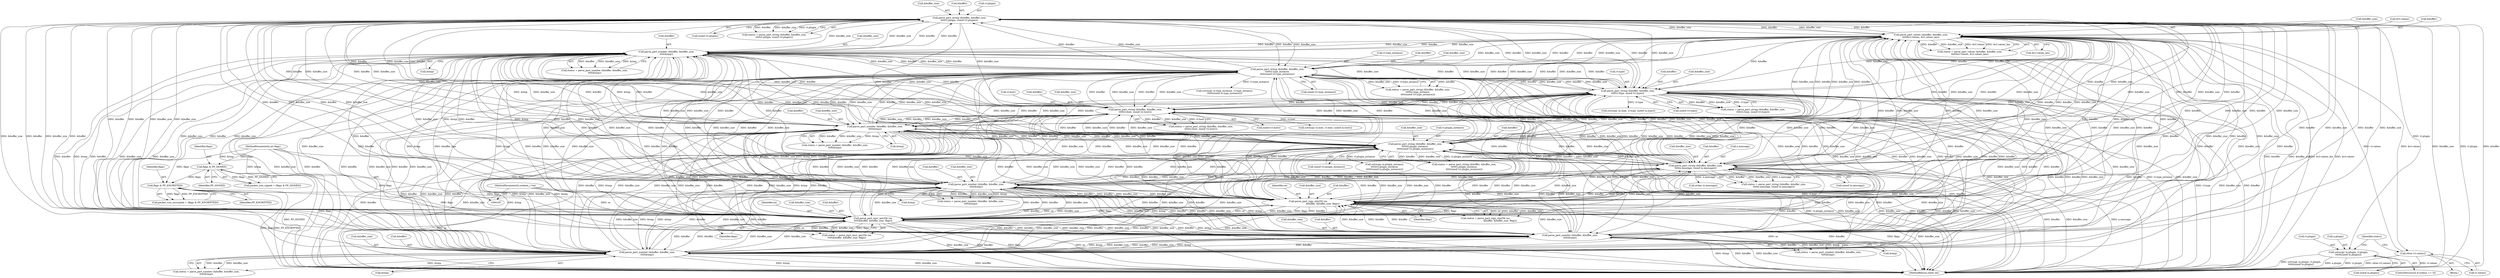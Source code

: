 digraph "0_collectd_b589096f907052b3a4da2b9ccc9b0e2e888dfc18@API" {
"1000566" [label="(Call,sstrncpy (n.plugin, vl.plugin,\n\t\t\t\t\t\tsizeof (n.plugin)))"];
"1000550" [label="(Call,parse_part_string (&buffer, &buffer_size,\n\t\t\t\t\tvl.plugin, sizeof (vl.plugin)))"];
"1000348" [label="(Call,parse_part_values (&buffer, &buffer_size,\n\t\t\t\t\t&vl.values, &vl.values_len))"];
"1000460" [label="(Call,parse_part_number (&buffer, &buffer_size,\n\t\t\t\t\t&tmp))"];
"1000655" [label="(Call,parse_part_string (&buffer, &buffer_size,\n\t\t\t\t\tvl.type_instance,\n\t\t\t\t\tsizeof (vl.type_instance)))"];
"1000620" [label="(Call,parse_part_string (&buffer, &buffer_size,\n\t\t\t\t\tvl.type, sizeof (vl.type)))"];
"1000515" [label="(Call,parse_part_string (&buffer, &buffer_size,\n\t\t\t\t\tvl.host, sizeof (vl.host)))"];
"1000386" [label="(Call,parse_part_number (&buffer, &buffer_size,\n\t\t\t\t\t&tmp))"];
"1000489" [label="(Call,parse_part_number (&buffer, &buffer_size,\n\t\t\t\t\t&tmp))"];
"1000218" [label="(Call,parse_part_encr_aes256 (se,\n\t\t\t\t\t&buffer, &buffer_size, flags))"];
"1000281" [label="(Call,parse_part_sign_sha256 (se,\n                                        &buffer, &buffer_size, flags))"];
"1000106" [label="(MethodParameterIn,sockent_t *se)"];
"1000770" [label="(Call,parse_part_number (&buffer, &buffer_size,\n\t\t\t\t\t&tmp))"];
"1000690" [label="(Call,parse_part_string (&buffer, &buffer_size,\n\t\t\t\t\tn.message, sizeof (n.message)))"];
"1000585" [label="(Call,parse_part_string (&buffer, &buffer_size,\n\t\t\t\t\tvl.plugin_instance,\n\t\t\t\t\tsizeof (vl.plugin_instance)))"];
"1000422" [label="(Call,parse_part_number (&buffer, &buffer_size,\n\t\t\t\t\t&tmp))"];
"1000127" [label="(Call,flags & PP_ENCRYPTED)"];
"1000121" [label="(Call,flags & PP_SIGNED)"];
"1000109" [label="(MethodParameterIn,int flags)"];
"1000370" [label="(Call,sfree (vl.values))"];
"1000513" [label="(Call,status = parse_part_string (&buffer, &buffer_size,\n\t\t\t\t\tvl.host, sizeof (vl.host)))"];
"1000371" [label="(Call,vl.values)"];
"1000353" [label="(Call,&vl.values)"];
"1000125" [label="(Call,packet_was_encrypted = (flags & PP_ENCRYPTED))"];
"1000219" [label="(Identifier,se)"];
"1000653" [label="(Call,status = parse_part_string (&buffer, &buffer_size,\n\t\t\t\t\tvl.type_instance,\n\t\t\t\t\tsizeof (vl.type_instance)))"];
"1000420" [label="(Call,status = parse_part_number (&buffer, &buffer_size,\n\t\t\t\t\t&tmp))"];
"1000458" [label="(Call,status = parse_part_number (&buffer, &buffer_size,\n\t\t\t\t\t&tmp))"];
"1000492" [label="(Call,&buffer_size)"];
"1000389" [label="(Call,&buffer_size)"];
"1000222" [label="(Call,&buffer_size)"];
"1000281" [label="(Call,parse_part_sign_sha256 (se,\n                                        &buffer, &buffer_size, flags))"];
"1000123" [label="(Identifier,PP_SIGNED)"];
"1000515" [label="(Call,parse_part_string (&buffer, &buffer_size,\n\t\t\t\t\tvl.host, sizeof (vl.host)))"];
"1000636" [label="(Call,sstrncpy (n.type, vl.type, sizeof (n.type)))"];
"1000220" [label="(Call,&buffer)"];
"1000558" [label="(Call,sizeof (vl.plugin))"];
"1000585" [label="(Call,parse_part_string (&buffer, &buffer_size,\n\t\t\t\t\tvl.plugin_instance,\n\t\t\t\t\tsizeof (vl.plugin_instance)))"];
"1000588" [label="(Call,&buffer_size)"];
"1000386" [label="(Call,parse_part_number (&buffer, &buffer_size,\n\t\t\t\t\t&tmp))"];
"1000349" [label="(Call,&buffer)"];
"1000658" [label="(Call,&buffer_size)"];
"1000279" [label="(Call,status = parse_part_sign_sha256 (se,\n                                        &buffer, &buffer_size, flags))"];
"1000548" [label="(Call,status = parse_part_string (&buffer, &buffer_size,\n\t\t\t\t\tvl.plugin, sizeof (vl.plugin)))"];
"1000567" [label="(Call,n.plugin)"];
"1000460" [label="(Call,parse_part_number (&buffer, &buffer_size,\n\t\t\t\t\t&tmp))"];
"1000593" [label="(Call,sizeof (vl.plugin_instance))"];
"1000106" [label="(MethodParameterIn,sockent_t *se)"];
"1000516" [label="(Call,&buffer)"];
"1000487" [label="(Call,status = parse_part_number (&buffer, &buffer_size,\n\t\t\t\t\t&tmp))"];
"1000553" [label="(Call,&buffer_size)"];
"1000129" [label="(Identifier,PP_ENCRYPTED)"];
"1000770" [label="(Call,parse_part_number (&buffer, &buffer_size,\n\t\t\t\t\t&tmp))"];
"1000494" [label="(Call,&tmp)"];
"1000518" [label="(Call,&buffer_size)"];
"1000771" [label="(Call,&buffer)"];
"1000346" [label="(Call,status = parse_part_values (&buffer, &buffer_size,\n\t\t\t\t\t&vl.values, &vl.values_len))"];
"1000427" [label="(Call,&tmp)"];
"1000623" [label="(Call,&buffer_size)"];
"1000698" [label="(Call,sizeof (n.message))"];
"1000152" [label="(Identifier,status)"];
"1000119" [label="(Call,packet_was_signed = (flags & PP_SIGNED))"];
"1000384" [label="(Call,status = parse_part_number (&buffer, &buffer_size,\n\t\t\t\t\t&tmp))"];
"1000224" [label="(Identifier,flags)"];
"1000573" [label="(Call,sizeof (n.plugin))"];
"1000562" [label="(ControlStructure,if (status == 0))"];
"1000218" [label="(Call,parse_part_encr_aes256 (se,\n\t\t\t\t\t&buffer, &buffer_size, flags))"];
"1000285" [label="(Call,&buffer_size)"];
"1000121" [label="(Call,flags & PP_SIGNED)"];
"1000590" [label="(Call,vl.plugin_instance)"];
"1000283" [label="(Call,&buffer)"];
"1000345" [label="(Block,)"];
"1000586" [label="(Call,&buffer)"];
"1000422" [label="(Call,parse_part_number (&buffer, &buffer_size,\n\t\t\t\t\t&tmp))"];
"1000817" [label="(MethodReturn,static int)"];
"1000663" [label="(Call,sizeof (vl.type_instance))"];
"1000551" [label="(Call,&buffer)"];
"1000425" [label="(Call,&buffer_size)"];
"1000370" [label="(Call,sfree (vl.values))"];
"1000601" [label="(Call,sstrncpy (n.plugin_instance,\n\t\t\t\t\t\tvl.plugin_instance,\n\t\t\t\t\t\tsizeof (n.plugin_instance)))"];
"1000523" [label="(Call,sizeof (vl.host))"];
"1000660" [label="(Call,vl.type_instance)"];
"1000583" [label="(Call,status = parse_part_string (&buffer, &buffer_size,\n\t\t\t\t\tvl.plugin_instance,\n\t\t\t\t\tsizeof (vl.plugin_instance)))"];
"1000348" [label="(Call,parse_part_values (&buffer, &buffer_size,\n\t\t\t\t\t&vl.values, &vl.values_len))"];
"1000520" [label="(Call,vl.host)"];
"1000628" [label="(Call,sizeof (vl.type))"];
"1000693" [label="(Call,&buffer_size)"];
"1000773" [label="(Call,&buffer_size)"];
"1000618" [label="(Call,status = parse_part_string (&buffer, &buffer_size,\n\t\t\t\t\tvl.type, sizeof (vl.type)))"];
"1000351" [label="(Call,&buffer_size)"];
"1000391" [label="(Call,&tmp)"];
"1000555" [label="(Call,vl.plugin)"];
"1000463" [label="(Call,&buffer_size)"];
"1000566" [label="(Call,sstrncpy (n.plugin, vl.plugin,\n\t\t\t\t\t\tsizeof (n.plugin)))"];
"1000745" [label="(Call,strlen (n.message))"];
"1000109" [label="(MethodParameterIn,int flags)"];
"1000570" [label="(Call,vl.plugin)"];
"1000387" [label="(Call,&buffer)"];
"1000423" [label="(Call,&buffer)"];
"1000357" [label="(Call,&vl.values_len)"];
"1000620" [label="(Call,parse_part_string (&buffer, &buffer_size,\n\t\t\t\t\tvl.type, sizeof (vl.type)))"];
"1000655" [label="(Call,parse_part_string (&buffer, &buffer_size,\n\t\t\t\t\tvl.type_instance,\n\t\t\t\t\tsizeof (vl.type_instance)))"];
"1000531" [label="(Call,sstrncpy (n.host, vl.host, sizeof (n.host)))"];
"1000216" [label="(Call,status = parse_part_encr_aes256 (se,\n\t\t\t\t\t&buffer, &buffer_size, flags))"];
"1000550" [label="(Call,parse_part_string (&buffer, &buffer_size,\n\t\t\t\t\tvl.plugin, sizeof (vl.plugin)))"];
"1000625" [label="(Call,vl.type)"];
"1000775" [label="(Call,&tmp)"];
"1000128" [label="(Identifier,flags)"];
"1000621" [label="(Call,&buffer)"];
"1000690" [label="(Call,parse_part_string (&buffer, &buffer_size,\n\t\t\t\t\tn.message, sizeof (n.message)))"];
"1000465" [label="(Call,&tmp)"];
"1000490" [label="(Call,&buffer)"];
"1000287" [label="(Identifier,flags)"];
"1000282" [label="(Identifier,se)"];
"1000691" [label="(Call,&buffer)"];
"1000489" [label="(Call,parse_part_number (&buffer, &buffer_size,\n\t\t\t\t\t&tmp))"];
"1000461" [label="(Call,&buffer)"];
"1000768" [label="(Call,status = parse_part_number (&buffer, &buffer_size,\n\t\t\t\t\t&tmp))"];
"1000122" [label="(Identifier,flags)"];
"1000656" [label="(Call,&buffer)"];
"1000688" [label="(Call,status = parse_part_string (&buffer, &buffer_size,\n\t\t\t\t\tn.message, sizeof (n.message)))"];
"1000671" [label="(Call,sstrncpy (n.type_instance, vl.type_instance,\n\t\t\t\t\t\tsizeof (n.type_instance)))"];
"1000127" [label="(Call,flags & PP_ENCRYPTED)"];
"1000695" [label="(Call,n.message)"];
"1000566" -> "1000562"  [label="AST: "];
"1000566" -> "1000573"  [label="CFG: "];
"1000567" -> "1000566"  [label="AST: "];
"1000570" -> "1000566"  [label="AST: "];
"1000573" -> "1000566"  [label="AST: "];
"1000152" -> "1000566"  [label="CFG: "];
"1000566" -> "1000817"  [label="DDG: sstrncpy (n.plugin, vl.plugin,\n\t\t\t\t\t\tsizeof (n.plugin))"];
"1000566" -> "1000817"  [label="DDG: n.plugin"];
"1000566" -> "1000817"  [label="DDG: vl.plugin"];
"1000550" -> "1000566"  [label="DDG: vl.plugin"];
"1000550" -> "1000548"  [label="AST: "];
"1000550" -> "1000558"  [label="CFG: "];
"1000551" -> "1000550"  [label="AST: "];
"1000553" -> "1000550"  [label="AST: "];
"1000555" -> "1000550"  [label="AST: "];
"1000558" -> "1000550"  [label="AST: "];
"1000548" -> "1000550"  [label="CFG: "];
"1000550" -> "1000817"  [label="DDG: &buffer_size"];
"1000550" -> "1000817"  [label="DDG: vl.plugin"];
"1000550" -> "1000817"  [label="DDG: &buffer"];
"1000550" -> "1000218"  [label="DDG: &buffer"];
"1000550" -> "1000218"  [label="DDG: &buffer_size"];
"1000550" -> "1000281"  [label="DDG: &buffer"];
"1000550" -> "1000281"  [label="DDG: &buffer_size"];
"1000550" -> "1000348"  [label="DDG: &buffer"];
"1000550" -> "1000348"  [label="DDG: &buffer_size"];
"1000550" -> "1000386"  [label="DDG: &buffer"];
"1000550" -> "1000386"  [label="DDG: &buffer_size"];
"1000550" -> "1000422"  [label="DDG: &buffer"];
"1000550" -> "1000422"  [label="DDG: &buffer_size"];
"1000550" -> "1000460"  [label="DDG: &buffer"];
"1000550" -> "1000460"  [label="DDG: &buffer_size"];
"1000550" -> "1000489"  [label="DDG: &buffer"];
"1000550" -> "1000489"  [label="DDG: &buffer_size"];
"1000550" -> "1000515"  [label="DDG: &buffer"];
"1000550" -> "1000515"  [label="DDG: &buffer_size"];
"1000550" -> "1000548"  [label="DDG: &buffer"];
"1000550" -> "1000548"  [label="DDG: &buffer_size"];
"1000550" -> "1000548"  [label="DDG: vl.plugin"];
"1000348" -> "1000550"  [label="DDG: &buffer"];
"1000348" -> "1000550"  [label="DDG: &buffer_size"];
"1000460" -> "1000550"  [label="DDG: &buffer"];
"1000460" -> "1000550"  [label="DDG: &buffer_size"];
"1000655" -> "1000550"  [label="DDG: &buffer"];
"1000655" -> "1000550"  [label="DDG: &buffer_size"];
"1000620" -> "1000550"  [label="DDG: &buffer"];
"1000620" -> "1000550"  [label="DDG: &buffer_size"];
"1000515" -> "1000550"  [label="DDG: &buffer"];
"1000515" -> "1000550"  [label="DDG: &buffer_size"];
"1000386" -> "1000550"  [label="DDG: &buffer"];
"1000386" -> "1000550"  [label="DDG: &buffer_size"];
"1000489" -> "1000550"  [label="DDG: &buffer"];
"1000489" -> "1000550"  [label="DDG: &buffer_size"];
"1000218" -> "1000550"  [label="DDG: &buffer"];
"1000218" -> "1000550"  [label="DDG: &buffer_size"];
"1000281" -> "1000550"  [label="DDG: &buffer"];
"1000281" -> "1000550"  [label="DDG: &buffer_size"];
"1000770" -> "1000550"  [label="DDG: &buffer"];
"1000770" -> "1000550"  [label="DDG: &buffer_size"];
"1000690" -> "1000550"  [label="DDG: &buffer"];
"1000690" -> "1000550"  [label="DDG: &buffer_size"];
"1000585" -> "1000550"  [label="DDG: &buffer"];
"1000585" -> "1000550"  [label="DDG: &buffer_size"];
"1000422" -> "1000550"  [label="DDG: &buffer"];
"1000422" -> "1000550"  [label="DDG: &buffer_size"];
"1000550" -> "1000585"  [label="DDG: &buffer"];
"1000550" -> "1000585"  [label="DDG: &buffer_size"];
"1000550" -> "1000620"  [label="DDG: &buffer"];
"1000550" -> "1000620"  [label="DDG: &buffer_size"];
"1000550" -> "1000655"  [label="DDG: &buffer"];
"1000550" -> "1000655"  [label="DDG: &buffer_size"];
"1000550" -> "1000690"  [label="DDG: &buffer"];
"1000550" -> "1000690"  [label="DDG: &buffer_size"];
"1000550" -> "1000770"  [label="DDG: &buffer"];
"1000550" -> "1000770"  [label="DDG: &buffer_size"];
"1000348" -> "1000346"  [label="AST: "];
"1000348" -> "1000357"  [label="CFG: "];
"1000349" -> "1000348"  [label="AST: "];
"1000351" -> "1000348"  [label="AST: "];
"1000353" -> "1000348"  [label="AST: "];
"1000357" -> "1000348"  [label="AST: "];
"1000346" -> "1000348"  [label="CFG: "];
"1000348" -> "1000817"  [label="DDG: &buffer"];
"1000348" -> "1000817"  [label="DDG: &buffer_size"];
"1000348" -> "1000817"  [label="DDG: &vl.values_len"];
"1000348" -> "1000817"  [label="DDG: &vl.values"];
"1000348" -> "1000218"  [label="DDG: &buffer"];
"1000348" -> "1000218"  [label="DDG: &buffer_size"];
"1000348" -> "1000281"  [label="DDG: &buffer"];
"1000348" -> "1000281"  [label="DDG: &buffer_size"];
"1000348" -> "1000346"  [label="DDG: &buffer"];
"1000348" -> "1000346"  [label="DDG: &buffer_size"];
"1000348" -> "1000346"  [label="DDG: &vl.values"];
"1000348" -> "1000346"  [label="DDG: &vl.values_len"];
"1000460" -> "1000348"  [label="DDG: &buffer"];
"1000460" -> "1000348"  [label="DDG: &buffer_size"];
"1000655" -> "1000348"  [label="DDG: &buffer"];
"1000655" -> "1000348"  [label="DDG: &buffer_size"];
"1000620" -> "1000348"  [label="DDG: &buffer"];
"1000620" -> "1000348"  [label="DDG: &buffer_size"];
"1000515" -> "1000348"  [label="DDG: &buffer"];
"1000515" -> "1000348"  [label="DDG: &buffer_size"];
"1000386" -> "1000348"  [label="DDG: &buffer"];
"1000386" -> "1000348"  [label="DDG: &buffer_size"];
"1000489" -> "1000348"  [label="DDG: &buffer"];
"1000489" -> "1000348"  [label="DDG: &buffer_size"];
"1000218" -> "1000348"  [label="DDG: &buffer"];
"1000218" -> "1000348"  [label="DDG: &buffer_size"];
"1000281" -> "1000348"  [label="DDG: &buffer"];
"1000281" -> "1000348"  [label="DDG: &buffer_size"];
"1000770" -> "1000348"  [label="DDG: &buffer"];
"1000770" -> "1000348"  [label="DDG: &buffer_size"];
"1000690" -> "1000348"  [label="DDG: &buffer"];
"1000690" -> "1000348"  [label="DDG: &buffer_size"];
"1000585" -> "1000348"  [label="DDG: &buffer"];
"1000585" -> "1000348"  [label="DDG: &buffer_size"];
"1000422" -> "1000348"  [label="DDG: &buffer"];
"1000422" -> "1000348"  [label="DDG: &buffer_size"];
"1000370" -> "1000348"  [label="DDG: vl.values"];
"1000348" -> "1000370"  [label="DDG: &vl.values"];
"1000348" -> "1000386"  [label="DDG: &buffer"];
"1000348" -> "1000386"  [label="DDG: &buffer_size"];
"1000348" -> "1000422"  [label="DDG: &buffer"];
"1000348" -> "1000422"  [label="DDG: &buffer_size"];
"1000348" -> "1000460"  [label="DDG: &buffer"];
"1000348" -> "1000460"  [label="DDG: &buffer_size"];
"1000348" -> "1000489"  [label="DDG: &buffer"];
"1000348" -> "1000489"  [label="DDG: &buffer_size"];
"1000348" -> "1000515"  [label="DDG: &buffer"];
"1000348" -> "1000515"  [label="DDG: &buffer_size"];
"1000348" -> "1000585"  [label="DDG: &buffer"];
"1000348" -> "1000585"  [label="DDG: &buffer_size"];
"1000348" -> "1000620"  [label="DDG: &buffer"];
"1000348" -> "1000620"  [label="DDG: &buffer_size"];
"1000348" -> "1000655"  [label="DDG: &buffer"];
"1000348" -> "1000655"  [label="DDG: &buffer_size"];
"1000348" -> "1000690"  [label="DDG: &buffer"];
"1000348" -> "1000690"  [label="DDG: &buffer_size"];
"1000348" -> "1000770"  [label="DDG: &buffer"];
"1000348" -> "1000770"  [label="DDG: &buffer_size"];
"1000460" -> "1000458"  [label="AST: "];
"1000460" -> "1000465"  [label="CFG: "];
"1000461" -> "1000460"  [label="AST: "];
"1000463" -> "1000460"  [label="AST: "];
"1000465" -> "1000460"  [label="AST: "];
"1000458" -> "1000460"  [label="CFG: "];
"1000460" -> "1000817"  [label="DDG: &buffer"];
"1000460" -> "1000817"  [label="DDG: &tmp"];
"1000460" -> "1000817"  [label="DDG: &buffer_size"];
"1000460" -> "1000218"  [label="DDG: &buffer"];
"1000460" -> "1000218"  [label="DDG: &buffer_size"];
"1000460" -> "1000281"  [label="DDG: &buffer"];
"1000460" -> "1000281"  [label="DDG: &buffer_size"];
"1000460" -> "1000386"  [label="DDG: &buffer"];
"1000460" -> "1000386"  [label="DDG: &buffer_size"];
"1000460" -> "1000386"  [label="DDG: &tmp"];
"1000460" -> "1000422"  [label="DDG: &buffer"];
"1000460" -> "1000422"  [label="DDG: &buffer_size"];
"1000460" -> "1000422"  [label="DDG: &tmp"];
"1000460" -> "1000458"  [label="DDG: &buffer"];
"1000460" -> "1000458"  [label="DDG: &buffer_size"];
"1000460" -> "1000458"  [label="DDG: &tmp"];
"1000655" -> "1000460"  [label="DDG: &buffer"];
"1000655" -> "1000460"  [label="DDG: &buffer_size"];
"1000620" -> "1000460"  [label="DDG: &buffer"];
"1000620" -> "1000460"  [label="DDG: &buffer_size"];
"1000515" -> "1000460"  [label="DDG: &buffer"];
"1000515" -> "1000460"  [label="DDG: &buffer_size"];
"1000386" -> "1000460"  [label="DDG: &buffer"];
"1000386" -> "1000460"  [label="DDG: &buffer_size"];
"1000386" -> "1000460"  [label="DDG: &tmp"];
"1000489" -> "1000460"  [label="DDG: &buffer"];
"1000489" -> "1000460"  [label="DDG: &buffer_size"];
"1000489" -> "1000460"  [label="DDG: &tmp"];
"1000218" -> "1000460"  [label="DDG: &buffer"];
"1000218" -> "1000460"  [label="DDG: &buffer_size"];
"1000281" -> "1000460"  [label="DDG: &buffer"];
"1000281" -> "1000460"  [label="DDG: &buffer_size"];
"1000770" -> "1000460"  [label="DDG: &buffer"];
"1000770" -> "1000460"  [label="DDG: &buffer_size"];
"1000770" -> "1000460"  [label="DDG: &tmp"];
"1000690" -> "1000460"  [label="DDG: &buffer"];
"1000690" -> "1000460"  [label="DDG: &buffer_size"];
"1000585" -> "1000460"  [label="DDG: &buffer"];
"1000585" -> "1000460"  [label="DDG: &buffer_size"];
"1000422" -> "1000460"  [label="DDG: &buffer"];
"1000422" -> "1000460"  [label="DDG: &buffer_size"];
"1000422" -> "1000460"  [label="DDG: &tmp"];
"1000460" -> "1000489"  [label="DDG: &buffer"];
"1000460" -> "1000489"  [label="DDG: &buffer_size"];
"1000460" -> "1000489"  [label="DDG: &tmp"];
"1000460" -> "1000515"  [label="DDG: &buffer"];
"1000460" -> "1000515"  [label="DDG: &buffer_size"];
"1000460" -> "1000585"  [label="DDG: &buffer"];
"1000460" -> "1000585"  [label="DDG: &buffer_size"];
"1000460" -> "1000620"  [label="DDG: &buffer"];
"1000460" -> "1000620"  [label="DDG: &buffer_size"];
"1000460" -> "1000655"  [label="DDG: &buffer"];
"1000460" -> "1000655"  [label="DDG: &buffer_size"];
"1000460" -> "1000690"  [label="DDG: &buffer"];
"1000460" -> "1000690"  [label="DDG: &buffer_size"];
"1000460" -> "1000770"  [label="DDG: &buffer"];
"1000460" -> "1000770"  [label="DDG: &buffer_size"];
"1000460" -> "1000770"  [label="DDG: &tmp"];
"1000655" -> "1000653"  [label="AST: "];
"1000655" -> "1000663"  [label="CFG: "];
"1000656" -> "1000655"  [label="AST: "];
"1000658" -> "1000655"  [label="AST: "];
"1000660" -> "1000655"  [label="AST: "];
"1000663" -> "1000655"  [label="AST: "];
"1000653" -> "1000655"  [label="CFG: "];
"1000655" -> "1000817"  [label="DDG: &buffer"];
"1000655" -> "1000817"  [label="DDG: vl.type_instance"];
"1000655" -> "1000817"  [label="DDG: &buffer_size"];
"1000655" -> "1000218"  [label="DDG: &buffer"];
"1000655" -> "1000218"  [label="DDG: &buffer_size"];
"1000655" -> "1000281"  [label="DDG: &buffer"];
"1000655" -> "1000281"  [label="DDG: &buffer_size"];
"1000655" -> "1000386"  [label="DDG: &buffer"];
"1000655" -> "1000386"  [label="DDG: &buffer_size"];
"1000655" -> "1000422"  [label="DDG: &buffer"];
"1000655" -> "1000422"  [label="DDG: &buffer_size"];
"1000655" -> "1000489"  [label="DDG: &buffer"];
"1000655" -> "1000489"  [label="DDG: &buffer_size"];
"1000655" -> "1000515"  [label="DDG: &buffer"];
"1000655" -> "1000515"  [label="DDG: &buffer_size"];
"1000655" -> "1000585"  [label="DDG: &buffer"];
"1000655" -> "1000585"  [label="DDG: &buffer_size"];
"1000655" -> "1000620"  [label="DDG: &buffer"];
"1000655" -> "1000620"  [label="DDG: &buffer_size"];
"1000655" -> "1000653"  [label="DDG: &buffer"];
"1000655" -> "1000653"  [label="DDG: &buffer_size"];
"1000655" -> "1000653"  [label="DDG: vl.type_instance"];
"1000620" -> "1000655"  [label="DDG: &buffer"];
"1000620" -> "1000655"  [label="DDG: &buffer_size"];
"1000515" -> "1000655"  [label="DDG: &buffer"];
"1000515" -> "1000655"  [label="DDG: &buffer_size"];
"1000386" -> "1000655"  [label="DDG: &buffer"];
"1000386" -> "1000655"  [label="DDG: &buffer_size"];
"1000489" -> "1000655"  [label="DDG: &buffer"];
"1000489" -> "1000655"  [label="DDG: &buffer_size"];
"1000218" -> "1000655"  [label="DDG: &buffer"];
"1000218" -> "1000655"  [label="DDG: &buffer_size"];
"1000281" -> "1000655"  [label="DDG: &buffer"];
"1000281" -> "1000655"  [label="DDG: &buffer_size"];
"1000770" -> "1000655"  [label="DDG: &buffer"];
"1000770" -> "1000655"  [label="DDG: &buffer_size"];
"1000690" -> "1000655"  [label="DDG: &buffer"];
"1000690" -> "1000655"  [label="DDG: &buffer_size"];
"1000585" -> "1000655"  [label="DDG: &buffer"];
"1000585" -> "1000655"  [label="DDG: &buffer_size"];
"1000422" -> "1000655"  [label="DDG: &buffer"];
"1000422" -> "1000655"  [label="DDG: &buffer_size"];
"1000655" -> "1000671"  [label="DDG: vl.type_instance"];
"1000655" -> "1000690"  [label="DDG: &buffer"];
"1000655" -> "1000690"  [label="DDG: &buffer_size"];
"1000655" -> "1000770"  [label="DDG: &buffer"];
"1000655" -> "1000770"  [label="DDG: &buffer_size"];
"1000620" -> "1000618"  [label="AST: "];
"1000620" -> "1000628"  [label="CFG: "];
"1000621" -> "1000620"  [label="AST: "];
"1000623" -> "1000620"  [label="AST: "];
"1000625" -> "1000620"  [label="AST: "];
"1000628" -> "1000620"  [label="AST: "];
"1000618" -> "1000620"  [label="CFG: "];
"1000620" -> "1000817"  [label="DDG: &buffer_size"];
"1000620" -> "1000817"  [label="DDG: &buffer"];
"1000620" -> "1000817"  [label="DDG: vl.type"];
"1000620" -> "1000218"  [label="DDG: &buffer"];
"1000620" -> "1000218"  [label="DDG: &buffer_size"];
"1000620" -> "1000281"  [label="DDG: &buffer"];
"1000620" -> "1000281"  [label="DDG: &buffer_size"];
"1000620" -> "1000386"  [label="DDG: &buffer"];
"1000620" -> "1000386"  [label="DDG: &buffer_size"];
"1000620" -> "1000422"  [label="DDG: &buffer"];
"1000620" -> "1000422"  [label="DDG: &buffer_size"];
"1000620" -> "1000489"  [label="DDG: &buffer"];
"1000620" -> "1000489"  [label="DDG: &buffer_size"];
"1000620" -> "1000515"  [label="DDG: &buffer"];
"1000620" -> "1000515"  [label="DDG: &buffer_size"];
"1000620" -> "1000585"  [label="DDG: &buffer"];
"1000620" -> "1000585"  [label="DDG: &buffer_size"];
"1000620" -> "1000618"  [label="DDG: &buffer"];
"1000620" -> "1000618"  [label="DDG: &buffer_size"];
"1000620" -> "1000618"  [label="DDG: vl.type"];
"1000515" -> "1000620"  [label="DDG: &buffer"];
"1000515" -> "1000620"  [label="DDG: &buffer_size"];
"1000386" -> "1000620"  [label="DDG: &buffer"];
"1000386" -> "1000620"  [label="DDG: &buffer_size"];
"1000489" -> "1000620"  [label="DDG: &buffer"];
"1000489" -> "1000620"  [label="DDG: &buffer_size"];
"1000218" -> "1000620"  [label="DDG: &buffer"];
"1000218" -> "1000620"  [label="DDG: &buffer_size"];
"1000281" -> "1000620"  [label="DDG: &buffer"];
"1000281" -> "1000620"  [label="DDG: &buffer_size"];
"1000770" -> "1000620"  [label="DDG: &buffer"];
"1000770" -> "1000620"  [label="DDG: &buffer_size"];
"1000690" -> "1000620"  [label="DDG: &buffer"];
"1000690" -> "1000620"  [label="DDG: &buffer_size"];
"1000585" -> "1000620"  [label="DDG: &buffer"];
"1000585" -> "1000620"  [label="DDG: &buffer_size"];
"1000422" -> "1000620"  [label="DDG: &buffer"];
"1000422" -> "1000620"  [label="DDG: &buffer_size"];
"1000620" -> "1000636"  [label="DDG: vl.type"];
"1000620" -> "1000690"  [label="DDG: &buffer"];
"1000620" -> "1000690"  [label="DDG: &buffer_size"];
"1000620" -> "1000770"  [label="DDG: &buffer"];
"1000620" -> "1000770"  [label="DDG: &buffer_size"];
"1000515" -> "1000513"  [label="AST: "];
"1000515" -> "1000523"  [label="CFG: "];
"1000516" -> "1000515"  [label="AST: "];
"1000518" -> "1000515"  [label="AST: "];
"1000520" -> "1000515"  [label="AST: "];
"1000523" -> "1000515"  [label="AST: "];
"1000513" -> "1000515"  [label="CFG: "];
"1000515" -> "1000817"  [label="DDG: vl.host"];
"1000515" -> "1000817"  [label="DDG: &buffer_size"];
"1000515" -> "1000817"  [label="DDG: &buffer"];
"1000515" -> "1000218"  [label="DDG: &buffer"];
"1000515" -> "1000218"  [label="DDG: &buffer_size"];
"1000515" -> "1000281"  [label="DDG: &buffer"];
"1000515" -> "1000281"  [label="DDG: &buffer_size"];
"1000515" -> "1000386"  [label="DDG: &buffer"];
"1000515" -> "1000386"  [label="DDG: &buffer_size"];
"1000515" -> "1000422"  [label="DDG: &buffer"];
"1000515" -> "1000422"  [label="DDG: &buffer_size"];
"1000515" -> "1000489"  [label="DDG: &buffer"];
"1000515" -> "1000489"  [label="DDG: &buffer_size"];
"1000515" -> "1000513"  [label="DDG: &buffer"];
"1000515" -> "1000513"  [label="DDG: &buffer_size"];
"1000515" -> "1000513"  [label="DDG: vl.host"];
"1000386" -> "1000515"  [label="DDG: &buffer"];
"1000386" -> "1000515"  [label="DDG: &buffer_size"];
"1000489" -> "1000515"  [label="DDG: &buffer"];
"1000489" -> "1000515"  [label="DDG: &buffer_size"];
"1000218" -> "1000515"  [label="DDG: &buffer"];
"1000218" -> "1000515"  [label="DDG: &buffer_size"];
"1000281" -> "1000515"  [label="DDG: &buffer"];
"1000281" -> "1000515"  [label="DDG: &buffer_size"];
"1000770" -> "1000515"  [label="DDG: &buffer"];
"1000770" -> "1000515"  [label="DDG: &buffer_size"];
"1000690" -> "1000515"  [label="DDG: &buffer"];
"1000690" -> "1000515"  [label="DDG: &buffer_size"];
"1000585" -> "1000515"  [label="DDG: &buffer"];
"1000585" -> "1000515"  [label="DDG: &buffer_size"];
"1000422" -> "1000515"  [label="DDG: &buffer"];
"1000422" -> "1000515"  [label="DDG: &buffer_size"];
"1000515" -> "1000531"  [label="DDG: vl.host"];
"1000515" -> "1000585"  [label="DDG: &buffer"];
"1000515" -> "1000585"  [label="DDG: &buffer_size"];
"1000515" -> "1000690"  [label="DDG: &buffer"];
"1000515" -> "1000690"  [label="DDG: &buffer_size"];
"1000515" -> "1000770"  [label="DDG: &buffer"];
"1000515" -> "1000770"  [label="DDG: &buffer_size"];
"1000386" -> "1000384"  [label="AST: "];
"1000386" -> "1000391"  [label="CFG: "];
"1000387" -> "1000386"  [label="AST: "];
"1000389" -> "1000386"  [label="AST: "];
"1000391" -> "1000386"  [label="AST: "];
"1000384" -> "1000386"  [label="CFG: "];
"1000386" -> "1000817"  [label="DDG: &buffer_size"];
"1000386" -> "1000817"  [label="DDG: &buffer"];
"1000386" -> "1000817"  [label="DDG: &tmp"];
"1000386" -> "1000218"  [label="DDG: &buffer"];
"1000386" -> "1000218"  [label="DDG: &buffer_size"];
"1000386" -> "1000281"  [label="DDG: &buffer"];
"1000386" -> "1000281"  [label="DDG: &buffer_size"];
"1000386" -> "1000384"  [label="DDG: &buffer"];
"1000386" -> "1000384"  [label="DDG: &buffer_size"];
"1000386" -> "1000384"  [label="DDG: &tmp"];
"1000489" -> "1000386"  [label="DDG: &buffer"];
"1000489" -> "1000386"  [label="DDG: &buffer_size"];
"1000489" -> "1000386"  [label="DDG: &tmp"];
"1000218" -> "1000386"  [label="DDG: &buffer"];
"1000218" -> "1000386"  [label="DDG: &buffer_size"];
"1000281" -> "1000386"  [label="DDG: &buffer"];
"1000281" -> "1000386"  [label="DDG: &buffer_size"];
"1000770" -> "1000386"  [label="DDG: &buffer"];
"1000770" -> "1000386"  [label="DDG: &buffer_size"];
"1000770" -> "1000386"  [label="DDG: &tmp"];
"1000690" -> "1000386"  [label="DDG: &buffer"];
"1000690" -> "1000386"  [label="DDG: &buffer_size"];
"1000585" -> "1000386"  [label="DDG: &buffer"];
"1000585" -> "1000386"  [label="DDG: &buffer_size"];
"1000422" -> "1000386"  [label="DDG: &buffer"];
"1000422" -> "1000386"  [label="DDG: &buffer_size"];
"1000422" -> "1000386"  [label="DDG: &tmp"];
"1000386" -> "1000422"  [label="DDG: &buffer"];
"1000386" -> "1000422"  [label="DDG: &buffer_size"];
"1000386" -> "1000422"  [label="DDG: &tmp"];
"1000386" -> "1000489"  [label="DDG: &buffer"];
"1000386" -> "1000489"  [label="DDG: &buffer_size"];
"1000386" -> "1000489"  [label="DDG: &tmp"];
"1000386" -> "1000585"  [label="DDG: &buffer"];
"1000386" -> "1000585"  [label="DDG: &buffer_size"];
"1000386" -> "1000690"  [label="DDG: &buffer"];
"1000386" -> "1000690"  [label="DDG: &buffer_size"];
"1000386" -> "1000770"  [label="DDG: &buffer"];
"1000386" -> "1000770"  [label="DDG: &buffer_size"];
"1000386" -> "1000770"  [label="DDG: &tmp"];
"1000489" -> "1000487"  [label="AST: "];
"1000489" -> "1000494"  [label="CFG: "];
"1000490" -> "1000489"  [label="AST: "];
"1000492" -> "1000489"  [label="AST: "];
"1000494" -> "1000489"  [label="AST: "];
"1000487" -> "1000489"  [label="CFG: "];
"1000489" -> "1000817"  [label="DDG: &tmp"];
"1000489" -> "1000817"  [label="DDG: &buffer"];
"1000489" -> "1000817"  [label="DDG: &buffer_size"];
"1000489" -> "1000218"  [label="DDG: &buffer"];
"1000489" -> "1000218"  [label="DDG: &buffer_size"];
"1000489" -> "1000281"  [label="DDG: &buffer"];
"1000489" -> "1000281"  [label="DDG: &buffer_size"];
"1000489" -> "1000422"  [label="DDG: &buffer"];
"1000489" -> "1000422"  [label="DDG: &buffer_size"];
"1000489" -> "1000422"  [label="DDG: &tmp"];
"1000489" -> "1000487"  [label="DDG: &buffer"];
"1000489" -> "1000487"  [label="DDG: &buffer_size"];
"1000489" -> "1000487"  [label="DDG: &tmp"];
"1000218" -> "1000489"  [label="DDG: &buffer"];
"1000218" -> "1000489"  [label="DDG: &buffer_size"];
"1000281" -> "1000489"  [label="DDG: &buffer"];
"1000281" -> "1000489"  [label="DDG: &buffer_size"];
"1000770" -> "1000489"  [label="DDG: &buffer"];
"1000770" -> "1000489"  [label="DDG: &buffer_size"];
"1000770" -> "1000489"  [label="DDG: &tmp"];
"1000690" -> "1000489"  [label="DDG: &buffer"];
"1000690" -> "1000489"  [label="DDG: &buffer_size"];
"1000585" -> "1000489"  [label="DDG: &buffer"];
"1000585" -> "1000489"  [label="DDG: &buffer_size"];
"1000422" -> "1000489"  [label="DDG: &buffer"];
"1000422" -> "1000489"  [label="DDG: &buffer_size"];
"1000422" -> "1000489"  [label="DDG: &tmp"];
"1000489" -> "1000585"  [label="DDG: &buffer"];
"1000489" -> "1000585"  [label="DDG: &buffer_size"];
"1000489" -> "1000690"  [label="DDG: &buffer"];
"1000489" -> "1000690"  [label="DDG: &buffer_size"];
"1000489" -> "1000770"  [label="DDG: &buffer"];
"1000489" -> "1000770"  [label="DDG: &buffer_size"];
"1000489" -> "1000770"  [label="DDG: &tmp"];
"1000218" -> "1000216"  [label="AST: "];
"1000218" -> "1000224"  [label="CFG: "];
"1000219" -> "1000218"  [label="AST: "];
"1000220" -> "1000218"  [label="AST: "];
"1000222" -> "1000218"  [label="AST: "];
"1000224" -> "1000218"  [label="AST: "];
"1000216" -> "1000218"  [label="CFG: "];
"1000218" -> "1000817"  [label="DDG: se"];
"1000218" -> "1000817"  [label="DDG: &buffer_size"];
"1000218" -> "1000817"  [label="DDG: &buffer"];
"1000218" -> "1000817"  [label="DDG: flags"];
"1000218" -> "1000216"  [label="DDG: se"];
"1000218" -> "1000216"  [label="DDG: &buffer"];
"1000218" -> "1000216"  [label="DDG: &buffer_size"];
"1000218" -> "1000216"  [label="DDG: flags"];
"1000281" -> "1000218"  [label="DDG: se"];
"1000281" -> "1000218"  [label="DDG: &buffer"];
"1000281" -> "1000218"  [label="DDG: &buffer_size"];
"1000281" -> "1000218"  [label="DDG: flags"];
"1000106" -> "1000218"  [label="DDG: se"];
"1000770" -> "1000218"  [label="DDG: &buffer"];
"1000770" -> "1000218"  [label="DDG: &buffer_size"];
"1000690" -> "1000218"  [label="DDG: &buffer"];
"1000690" -> "1000218"  [label="DDG: &buffer_size"];
"1000585" -> "1000218"  [label="DDG: &buffer"];
"1000585" -> "1000218"  [label="DDG: &buffer_size"];
"1000422" -> "1000218"  [label="DDG: &buffer"];
"1000422" -> "1000218"  [label="DDG: &buffer_size"];
"1000127" -> "1000218"  [label="DDG: flags"];
"1000109" -> "1000218"  [label="DDG: flags"];
"1000218" -> "1000281"  [label="DDG: se"];
"1000218" -> "1000281"  [label="DDG: &buffer"];
"1000218" -> "1000281"  [label="DDG: &buffer_size"];
"1000218" -> "1000281"  [label="DDG: flags"];
"1000218" -> "1000422"  [label="DDG: &buffer"];
"1000218" -> "1000422"  [label="DDG: &buffer_size"];
"1000218" -> "1000585"  [label="DDG: &buffer"];
"1000218" -> "1000585"  [label="DDG: &buffer_size"];
"1000218" -> "1000690"  [label="DDG: &buffer"];
"1000218" -> "1000690"  [label="DDG: &buffer_size"];
"1000218" -> "1000770"  [label="DDG: &buffer"];
"1000218" -> "1000770"  [label="DDG: &buffer_size"];
"1000281" -> "1000279"  [label="AST: "];
"1000281" -> "1000287"  [label="CFG: "];
"1000282" -> "1000281"  [label="AST: "];
"1000283" -> "1000281"  [label="AST: "];
"1000285" -> "1000281"  [label="AST: "];
"1000287" -> "1000281"  [label="AST: "];
"1000279" -> "1000281"  [label="CFG: "];
"1000281" -> "1000817"  [label="DDG: &buffer_size"];
"1000281" -> "1000817"  [label="DDG: se"];
"1000281" -> "1000817"  [label="DDG: flags"];
"1000281" -> "1000817"  [label="DDG: &buffer"];
"1000281" -> "1000279"  [label="DDG: se"];
"1000281" -> "1000279"  [label="DDG: &buffer"];
"1000281" -> "1000279"  [label="DDG: &buffer_size"];
"1000281" -> "1000279"  [label="DDG: flags"];
"1000106" -> "1000281"  [label="DDG: se"];
"1000770" -> "1000281"  [label="DDG: &buffer"];
"1000770" -> "1000281"  [label="DDG: &buffer_size"];
"1000690" -> "1000281"  [label="DDG: &buffer"];
"1000690" -> "1000281"  [label="DDG: &buffer_size"];
"1000585" -> "1000281"  [label="DDG: &buffer"];
"1000585" -> "1000281"  [label="DDG: &buffer_size"];
"1000422" -> "1000281"  [label="DDG: &buffer"];
"1000422" -> "1000281"  [label="DDG: &buffer_size"];
"1000127" -> "1000281"  [label="DDG: flags"];
"1000109" -> "1000281"  [label="DDG: flags"];
"1000281" -> "1000422"  [label="DDG: &buffer"];
"1000281" -> "1000422"  [label="DDG: &buffer_size"];
"1000281" -> "1000585"  [label="DDG: &buffer"];
"1000281" -> "1000585"  [label="DDG: &buffer_size"];
"1000281" -> "1000690"  [label="DDG: &buffer"];
"1000281" -> "1000690"  [label="DDG: &buffer_size"];
"1000281" -> "1000770"  [label="DDG: &buffer"];
"1000281" -> "1000770"  [label="DDG: &buffer_size"];
"1000106" -> "1000105"  [label="AST: "];
"1000106" -> "1000817"  [label="DDG: se"];
"1000770" -> "1000768"  [label="AST: "];
"1000770" -> "1000775"  [label="CFG: "];
"1000771" -> "1000770"  [label="AST: "];
"1000773" -> "1000770"  [label="AST: "];
"1000775" -> "1000770"  [label="AST: "];
"1000768" -> "1000770"  [label="CFG: "];
"1000770" -> "1000817"  [label="DDG: &buffer_size"];
"1000770" -> "1000817"  [label="DDG: &buffer"];
"1000770" -> "1000817"  [label="DDG: &tmp"];
"1000770" -> "1000422"  [label="DDG: &buffer"];
"1000770" -> "1000422"  [label="DDG: &buffer_size"];
"1000770" -> "1000422"  [label="DDG: &tmp"];
"1000770" -> "1000585"  [label="DDG: &buffer"];
"1000770" -> "1000585"  [label="DDG: &buffer_size"];
"1000770" -> "1000690"  [label="DDG: &buffer"];
"1000770" -> "1000690"  [label="DDG: &buffer_size"];
"1000770" -> "1000768"  [label="DDG: &buffer"];
"1000770" -> "1000768"  [label="DDG: &buffer_size"];
"1000770" -> "1000768"  [label="DDG: &tmp"];
"1000690" -> "1000770"  [label="DDG: &buffer"];
"1000690" -> "1000770"  [label="DDG: &buffer_size"];
"1000585" -> "1000770"  [label="DDG: &buffer"];
"1000585" -> "1000770"  [label="DDG: &buffer_size"];
"1000422" -> "1000770"  [label="DDG: &buffer"];
"1000422" -> "1000770"  [label="DDG: &buffer_size"];
"1000422" -> "1000770"  [label="DDG: &tmp"];
"1000690" -> "1000688"  [label="AST: "];
"1000690" -> "1000698"  [label="CFG: "];
"1000691" -> "1000690"  [label="AST: "];
"1000693" -> "1000690"  [label="AST: "];
"1000695" -> "1000690"  [label="AST: "];
"1000698" -> "1000690"  [label="AST: "];
"1000688" -> "1000690"  [label="CFG: "];
"1000690" -> "1000817"  [label="DDG: &buffer_size"];
"1000690" -> "1000817"  [label="DDG: n.message"];
"1000690" -> "1000817"  [label="DDG: &buffer"];
"1000690" -> "1000422"  [label="DDG: &buffer"];
"1000690" -> "1000422"  [label="DDG: &buffer_size"];
"1000690" -> "1000585"  [label="DDG: &buffer"];
"1000690" -> "1000585"  [label="DDG: &buffer_size"];
"1000690" -> "1000688"  [label="DDG: &buffer"];
"1000690" -> "1000688"  [label="DDG: &buffer_size"];
"1000690" -> "1000688"  [label="DDG: n.message"];
"1000585" -> "1000690"  [label="DDG: &buffer"];
"1000585" -> "1000690"  [label="DDG: &buffer_size"];
"1000422" -> "1000690"  [label="DDG: &buffer"];
"1000422" -> "1000690"  [label="DDG: &buffer_size"];
"1000690" -> "1000745"  [label="DDG: n.message"];
"1000585" -> "1000583"  [label="AST: "];
"1000585" -> "1000593"  [label="CFG: "];
"1000586" -> "1000585"  [label="AST: "];
"1000588" -> "1000585"  [label="AST: "];
"1000590" -> "1000585"  [label="AST: "];
"1000593" -> "1000585"  [label="AST: "];
"1000583" -> "1000585"  [label="CFG: "];
"1000585" -> "1000817"  [label="DDG: vl.plugin_instance"];
"1000585" -> "1000817"  [label="DDG: &buffer_size"];
"1000585" -> "1000817"  [label="DDG: &buffer"];
"1000585" -> "1000422"  [label="DDG: &buffer"];
"1000585" -> "1000422"  [label="DDG: &buffer_size"];
"1000585" -> "1000583"  [label="DDG: &buffer"];
"1000585" -> "1000583"  [label="DDG: &buffer_size"];
"1000585" -> "1000583"  [label="DDG: vl.plugin_instance"];
"1000422" -> "1000585"  [label="DDG: &buffer"];
"1000422" -> "1000585"  [label="DDG: &buffer_size"];
"1000585" -> "1000601"  [label="DDG: vl.plugin_instance"];
"1000422" -> "1000420"  [label="AST: "];
"1000422" -> "1000427"  [label="CFG: "];
"1000423" -> "1000422"  [label="AST: "];
"1000425" -> "1000422"  [label="AST: "];
"1000427" -> "1000422"  [label="AST: "];
"1000420" -> "1000422"  [label="CFG: "];
"1000422" -> "1000817"  [label="DDG: &tmp"];
"1000422" -> "1000817"  [label="DDG: &buffer"];
"1000422" -> "1000817"  [label="DDG: &buffer_size"];
"1000422" -> "1000420"  [label="DDG: &buffer"];
"1000422" -> "1000420"  [label="DDG: &buffer_size"];
"1000422" -> "1000420"  [label="DDG: &tmp"];
"1000127" -> "1000125"  [label="AST: "];
"1000127" -> "1000129"  [label="CFG: "];
"1000128" -> "1000127"  [label="AST: "];
"1000129" -> "1000127"  [label="AST: "];
"1000125" -> "1000127"  [label="CFG: "];
"1000127" -> "1000817"  [label="DDG: PP_ENCRYPTED"];
"1000127" -> "1000817"  [label="DDG: flags"];
"1000127" -> "1000125"  [label="DDG: flags"];
"1000127" -> "1000125"  [label="DDG: PP_ENCRYPTED"];
"1000121" -> "1000127"  [label="DDG: flags"];
"1000109" -> "1000127"  [label="DDG: flags"];
"1000121" -> "1000119"  [label="AST: "];
"1000121" -> "1000123"  [label="CFG: "];
"1000122" -> "1000121"  [label="AST: "];
"1000123" -> "1000121"  [label="AST: "];
"1000119" -> "1000121"  [label="CFG: "];
"1000121" -> "1000817"  [label="DDG: PP_SIGNED"];
"1000121" -> "1000119"  [label="DDG: flags"];
"1000121" -> "1000119"  [label="DDG: PP_SIGNED"];
"1000109" -> "1000121"  [label="DDG: flags"];
"1000109" -> "1000105"  [label="AST: "];
"1000109" -> "1000817"  [label="DDG: flags"];
"1000370" -> "1000345"  [label="AST: "];
"1000370" -> "1000371"  [label="CFG: "];
"1000371" -> "1000370"  [label="AST: "];
"1000152" -> "1000370"  [label="CFG: "];
"1000370" -> "1000817"  [label="DDG: sfree (vl.values)"];
"1000370" -> "1000817"  [label="DDG: vl.values"];
}
